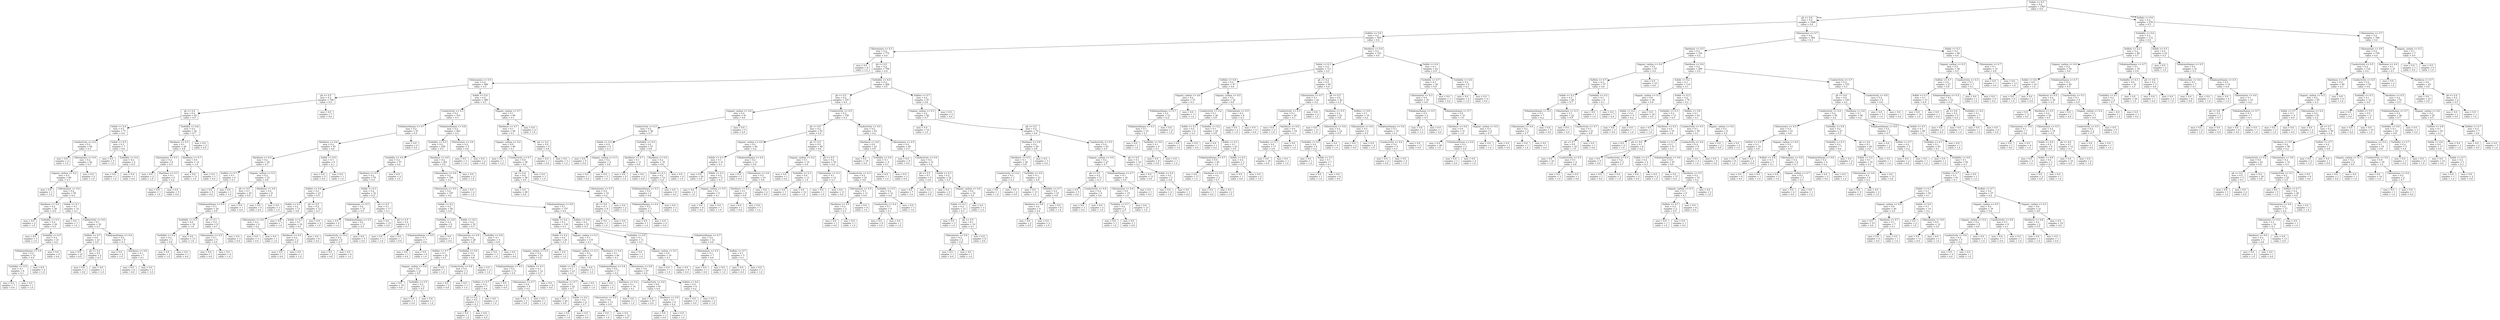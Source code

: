 digraph Tree {
node [shape=box] ;
0 [label="Solids <= 0.5\nmse = 0.2\nsamples = 1567\nvalue = 0.4"] ;
1 [label="ph <= 0.6\nmse = 0.2\nsamples = 1289\nvalue = 0.4"] ;
0 -> 1 [labeldistance=2.5, labelangle=45, headlabel="True"] ;
2 [label="Sulfate <= 0.8\nmse = 0.2\nsamples = 925\nvalue = 0.4"] ;
1 -> 2 ;
3 [label="Chloramines <= 0.3\nmse = 0.2\nsamples = 772\nvalue = 0.4"] ;
2 -> 3 ;
4 [label="mse = 0.0\nsamples = 8\nvalue = 1.0"] ;
3 -> 4 ;
5 [label="ph <= 0.5\nmse = 0.2\nsamples = 764\nvalue = 0.4"] ;
3 -> 5 ;
6 [label="Chloramines <= 0.5\nmse = 0.2\nsamples = 480\nvalue = 0.3"] ;
5 -> 6 ;
7 [label="ph <= 0.5\nmse = 0.2\nsamples = 100\nvalue = 0.4"] ;
6 -> 7 ;
8 [label="ph <= 0.4\nmse = 0.2\nsamples = 93\nvalue = 0.5"] ;
7 -> 8 ;
9 [label="Solids <= 0.4\nmse = 0.2\nsamples = 71\nvalue = 0.4"] ;
8 -> 9 ;
10 [label="Conductivity <= 0.2\nmse = 0.2\nsamples = 64\nvalue = 0.3"] ;
9 -> 10 ;
11 [label="mse = 0.0\nsamples = 2\nvalue = 1.0"] ;
10 -> 11 ;
12 [label="Chloramines <= 0.4\nmse = 0.2\nsamples = 62\nvalue = 0.3"] ;
10 -> 12 ;
13 [label="Organic_carbon <= 0.2\nmse = 0.2\nsamples = 60\nvalue = 0.3"] ;
12 -> 13 ;
14 [label="mse = 0.0\nsamples = 1\nvalue = 1.0"] ;
13 -> 14 ;
15 [label="Chloramines <= 0.4\nmse = 0.2\nsamples = 59\nvalue = 0.2"] ;
13 -> 15 ;
16 [label="Hardness <= 0.4\nmse = 0.2\nsamples = 26\nvalue = 0.4"] ;
15 -> 16 ;
17 [label="mse = 0.0\nsamples = 2\nvalue = 1.0"] ;
16 -> 17 ;
18 [label="Turbidity <= 0.3\nmse = 0.2\nsamples = 24\nvalue = 0.3"] ;
16 -> 18 ;
19 [label="mse = 0.0\nsamples = 3\nvalue = 1.0"] ;
18 -> 19 ;
20 [label="Turbidity <= 0.5\nmse = 0.2\nsamples = 21\nvalue = 0.2"] ;
18 -> 20 ;
21 [label="Trihalomethanes <= 0.5\nmse = 0.2\nsamples = 12\nvalue = 0.4"] ;
20 -> 21 ;
22 [label="Turbidity <= 0.5\nmse = 0.1\nsamples = 8\nvalue = 0.1"] ;
21 -> 22 ;
23 [label="mse = 0.0\nsamples = 7\nvalue = 0.0"] ;
22 -> 23 ;
24 [label="mse = 0.0\nsamples = 1\nvalue = 1.0"] ;
22 -> 24 ;
25 [label="mse = 0.0\nsamples = 4\nvalue = 1.0"] ;
21 -> 25 ;
26 [label="mse = 0.0\nsamples = 9\nvalue = 0.0"] ;
20 -> 26 ;
27 [label="Solids <= 0.1\nmse = 0.1\nsamples = 33\nvalue = 0.1"] ;
15 -> 27 ;
28 [label="mse = 0.0\nsamples = 1\nvalue = 1.0"] ;
27 -> 28 ;
29 [label="Conductivity <= 0.6\nmse = 0.1\nsamples = 32\nvalue = 0.1"] ;
27 -> 29 ;
30 [label="Sulfate <= 0.7\nmse = 0.0\nsamples = 23\nvalue = 0.0"] ;
29 -> 30 ;
31 [label="mse = 0.0\nsamples = 21\nvalue = 0.0"] ;
30 -> 31 ;
32 [label="ph <= 0.2\nmse = 0.2\nsamples = 2\nvalue = 0.3"] ;
30 -> 32 ;
33 [label="mse = 0.0\nsamples = 1\nvalue = 0.0"] ;
32 -> 33 ;
34 [label="mse = 0.0\nsamples = 1\nvalue = 1.0"] ;
32 -> 34 ;
35 [label="Trihalomethanes <= 0.4\nmse = 0.2\nsamples = 9\nvalue = 0.3"] ;
29 -> 35 ;
36 [label="mse = 0.0\nsamples = 2\nvalue = 1.0"] ;
35 -> 36 ;
37 [label="Hardness <= 0.6\nmse = 0.1\nsamples = 7\nvalue = 0.1"] ;
35 -> 37 ;
38 [label="mse = 0.0\nsamples = 6\nvalue = 0.0"] ;
37 -> 38 ;
39 [label="mse = 0.0\nsamples = 1\nvalue = 1.0"] ;
37 -> 39 ;
40 [label="mse = 0.0\nsamples = 2\nvalue = 1.0"] ;
12 -> 40 ;
41 [label="Solids <= 0.5\nmse = 0.1\nsamples = 7\nvalue = 0.9"] ;
9 -> 41 ;
42 [label="mse = 0.0\nsamples = 5\nvalue = 1.0"] ;
41 -> 42 ;
43 [label="Turbidity <= 0.4\nmse = 0.2\nsamples = 2\nvalue = 0.5"] ;
41 -> 43 ;
44 [label="mse = 0.0\nsamples = 1\nvalue = 1.0"] ;
43 -> 44 ;
45 [label="mse = 0.0\nsamples = 1\nvalue = 0.0"] ;
43 -> 45 ;
46 [label="Turbidity <= 0.6\nmse = 0.2\nsamples = 22\nvalue = 0.7"] ;
8 -> 46 ;
47 [label="Hardness <= 0.5\nmse = 0.1\nsamples = 20\nvalue = 0.8"] ;
46 -> 47 ;
48 [label="Chloramines <= 0.3\nmse = 0.2\nsamples = 8\nvalue = 0.5"] ;
47 -> 48 ;
49 [label="mse = 0.0\nsamples = 2\nvalue = 1.0"] ;
48 -> 49 ;
50 [label="Hardness <= 0.3\nmse = 0.1\nsamples = 6\nvalue = 0.2"] ;
48 -> 50 ;
51 [label="mse = 0.0\nsamples = 1\nvalue = 1.0"] ;
50 -> 51 ;
52 [label="mse = 0.0\nsamples = 5\nvalue = 0.0"] ;
50 -> 52 ;
53 [label="Hardness <= 0.7\nmse = 0.0\nsamples = 12\nvalue = 1.0"] ;
47 -> 53 ;
54 [label="mse = 0.0\nsamples = 11\nvalue = 1.0"] ;
53 -> 54 ;
55 [label="mse = 0.0\nsamples = 1\nvalue = 0.0"] ;
53 -> 55 ;
56 [label="mse = 0.0\nsamples = 2\nvalue = 0.0"] ;
46 -> 56 ;
57 [label="mse = 0.0\nsamples = 7\nvalue = 0.0"] ;
7 -> 57 ;
58 [label="Solids <= 0.4\nmse = 0.2\nsamples = 380\nvalue = 0.3"] ;
6 -> 58 ;
59 [label="Conductivity <= 0.3\nmse = 0.2\nsamples = 314\nvalue = 0.3"] ;
58 -> 59 ;
60 [label="Trihalomethanes <= 0.7\nmse = 0.2\nsamples = 51\nvalue = 0.5"] ;
59 -> 60 ;
61 [label="Hardness <= 0.6\nmse = 0.2\nsamples = 45\nvalue = 0.6"] ;
60 -> 61 ;
62 [label="Hardness <= 0.4\nmse = 0.2\nsamples = 39\nvalue = 0.7"] ;
61 -> 62 ;
63 [label="Sulfate <= 0.7\nmse = 0.1\nsamples = 6\nvalue = 0.1"] ;
62 -> 63 ;
64 [label="mse = 0.0\nsamples = 5\nvalue = 0.0"] ;
63 -> 64 ;
65 [label="mse = 0.0\nsamples = 1\nvalue = 1.0"] ;
63 -> 65 ;
66 [label="Organic_carbon <= 0.5\nmse = 0.2\nsamples = 33\nvalue = 0.8"] ;
62 -> 66 ;
67 [label="ph <= 0.5\nmse = 0.1\nsamples = 25\nvalue = 0.9"] ;
66 -> 67 ;
68 [label="Trihalomethanes <= 0.5\nmse = 0.1\nsamples = 24\nvalue = 0.9"] ;
67 -> 68 ;
69 [label="Turbidity <= 0.3\nmse = 0.0\nsamples = 16\nvalue = 1.0"] ;
68 -> 69 ;
70 [label="Turbidity <= 0.2\nmse = 0.2\nsamples = 3\nvalue = 0.8"] ;
69 -> 70 ;
71 [label="mse = 0.0\nsamples = 2\nvalue = 1.0"] ;
70 -> 71 ;
72 [label="mse = 0.0\nsamples = 1\nvalue = 0.0"] ;
70 -> 72 ;
73 [label="mse = 0.0\nsamples = 13\nvalue = 1.0"] ;
69 -> 73 ;
74 [label="ph <= 0.1\nmse = 0.2\nsamples = 8\nvalue = 0.7"] ;
68 -> 74 ;
75 [label="Chloramines <= 0.5\nmse = 0.1\nsamples = 5\nvalue = 0.9"] ;
74 -> 75 ;
76 [label="mse = 0.0\nsamples = 1\nvalue = 0.0"] ;
75 -> 76 ;
77 [label="mse = 0.0\nsamples = 4\nvalue = 1.0"] ;
75 -> 77 ;
78 [label="mse = 0.0\nsamples = 3\nvalue = 0.0"] ;
74 -> 78 ;
79 [label="mse = 0.0\nsamples = 1\nvalue = 0.0"] ;
67 -> 79 ;
80 [label="Hardness <= 0.6\nmse = 0.2\nsamples = 8\nvalue = 0.5"] ;
66 -> 80 ;
81 [label="mse = 0.0\nsamples = 5\nvalue = 0.0"] ;
80 -> 81 ;
82 [label="mse = 0.0\nsamples = 3\nvalue = 1.0"] ;
80 -> 82 ;
83 [label="Solids <= 0.4\nmse = 0.1\nsamples = 6\nvalue = 0.1"] ;
61 -> 83 ;
84 [label="mse = 0.0\nsamples = 5\nvalue = 0.0"] ;
83 -> 84 ;
85 [label="mse = 0.0\nsamples = 1\nvalue = 1.0"] ;
83 -> 85 ;
86 [label="mse = 0.0\nsamples = 6\nvalue = 0.0"] ;
60 -> 86 ;
87 [label="Trihalomethanes <= 0.8\nmse = 0.2\nsamples = 263\nvalue = 0.3"] ;
59 -> 87 ;
88 [label="Turbidity <= 0.4\nmse = 0.2\nsamples = 258\nvalue = 0.3"] ;
87 -> 88 ;
89 [label="Turbidity <= 0.4\nmse = 0.2\nsamples = 57\nvalue = 0.4"] ;
88 -> 89 ;
90 [label="Hardness <= 0.5\nmse = 0.2\nsamples = 55\nvalue = 0.4"] ;
89 -> 90 ;
91 [label="Sulfate <= 0.6\nmse = 0.2\nsamples = 23\nvalue = 0.5"] ;
90 -> 91 ;
92 [label="Solids <= 0.3\nmse = 0.2\nsamples = 11\nvalue = 0.8"] ;
91 -> 92 ;
93 [label="Chloramines <= 0.6\nmse = 0.2\nsamples = 4\nvalue = 0.2"] ;
92 -> 93 ;
94 [label="mse = 0.0\nsamples = 3\nvalue = 0.0"] ;
93 -> 94 ;
95 [label="mse = 0.0\nsamples = 1\nvalue = 1.0"] ;
93 -> 95 ;
96 [label="mse = 0.0\nsamples = 7\nvalue = 1.0"] ;
92 -> 96 ;
97 [label="ph <= 0.5\nmse = 0.2\nsamples = 12\nvalue = 0.3"] ;
91 -> 97 ;
98 [label="Solids <= 0.3\nmse = 0.1\nsamples = 10\nvalue = 0.1"] ;
97 -> 98 ;
99 [label="Hardness <= 0.4\nmse = 0.2\nsamples = 2\nvalue = 0.5"] ;
98 -> 99 ;
100 [label="mse = 0.0\nsamples = 1\nvalue = 0.0"] ;
99 -> 100 ;
101 [label="mse = 0.0\nsamples = 1\nvalue = 1.0"] ;
99 -> 101 ;
102 [label="mse = 0.0\nsamples = 8\nvalue = 0.0"] ;
98 -> 102 ;
103 [label="mse = 0.0\nsamples = 2\nvalue = 1.0"] ;
97 -> 103 ;
104 [label="Solids <= 0.3\nmse = 0.2\nsamples = 32\nvalue = 0.2"] ;
90 -> 104 ;
105 [label="Chloramines <= 0.5\nmse = 0.2\nsamples = 15\nvalue = 0.5"] ;
104 -> 105 ;
106 [label="mse = 0.0\nsamples = 4\nvalue = 1.0"] ;
105 -> 106 ;
107 [label="Trihalomethanes <= 0.5\nmse = 0.2\nsamples = 11\nvalue = 0.3"] ;
105 -> 107 ;
108 [label="Conductivity <= 0.4\nmse = 0.2\nsamples = 6\nvalue = 0.7"] ;
107 -> 108 ;
109 [label="mse = 0.0\nsamples = 2\nvalue = 0.0"] ;
108 -> 109 ;
110 [label="mse = 0.0\nsamples = 4\nvalue = 1.0"] ;
108 -> 110 ;
111 [label="mse = 0.0\nsamples = 5\nvalue = 0.0"] ;
107 -> 111 ;
112 [label="ph <= 0.5\nmse = 0.1\nsamples = 17\nvalue = 0.1"] ;
104 -> 112 ;
113 [label="mse = 0.0\nsamples = 15\nvalue = 0.0"] ;
112 -> 113 ;
114 [label="ph <= 0.5\nmse = 0.2\nsamples = 2\nvalue = 0.7"] ;
112 -> 114 ;
115 [label="mse = 0.0\nsamples = 1\nvalue = 1.0"] ;
114 -> 115 ;
116 [label="mse = 0.0\nsamples = 1\nvalue = 0.0"] ;
114 -> 116 ;
117 [label="mse = 0.0\nsamples = 2\nvalue = 1.0"] ;
89 -> 117 ;
118 [label="Hardness <= 0.8\nmse = 0.2\nsamples = 201\nvalue = 0.2"] ;
88 -> 118 ;
119 [label="Chloramines <= 0.9\nmse = 0.2\nsamples = 199\nvalue = 0.2"] ;
118 -> 119 ;
120 [label="Chloramines <= 0.5\nmse = 0.2\nsamples = 197\nvalue = 0.2"] ;
119 -> 120 ;
121 [label="Solids <= 0.2\nmse = 0.2\nsamples = 40\nvalue = 0.4"] ;
120 -> 121 ;
122 [label="Turbidity <= 0.6\nmse = 0.2\nsamples = 8\nvalue = 0.8"] ;
121 -> 122 ;
123 [label="Trihalomethanes <= 0.5\nmse = 0.1\nsamples = 7\nvalue = 0.9"] ;
122 -> 123 ;
124 [label="mse = 0.0\nsamples = 1\nvalue = 0.0"] ;
123 -> 124 ;
125 [label="mse = 0.0\nsamples = 6\nvalue = 1.0"] ;
123 -> 125 ;
126 [label="mse = 0.0\nsamples = 1\nvalue = 0.0"] ;
122 -> 126 ;
127 [label="Solids <= 0.4\nmse = 0.2\nsamples = 32\nvalue = 0.3"] ;
121 -> 127 ;
128 [label="Chloramines <= 0.5\nmse = 0.2\nsamples = 28\nvalue = 0.2"] ;
127 -> 128 ;
129 [label="Sulfate <= 0.7\nmse = 0.1\nsamples = 22\nvalue = 0.1"] ;
128 -> 129 ;
130 [label="Organic_carbon <= 0.6\nmse = 0.0\nsamples = 21\nvalue = 0.0"] ;
129 -> 130 ;
131 [label="mse = 0.0\nsamples = 19\nvalue = 0.0"] ;
130 -> 131 ;
132 [label="Turbidity <= 0.5\nmse = 0.2\nsamples = 2\nvalue = 0.5"] ;
130 -> 132 ;
133 [label="mse = 0.0\nsamples = 1\nvalue = 0.0"] ;
132 -> 133 ;
134 [label="mse = 0.0\nsamples = 1\nvalue = 1.0"] ;
132 -> 134 ;
135 [label="mse = 0.0\nsamples = 1\nvalue = 1.0"] ;
129 -> 135 ;
136 [label="Turbidity <= 0.6\nmse = 0.2\nsamples = 6\nvalue = 0.8"] ;
128 -> 136 ;
137 [label="Conductivity <= 0.8\nmse = 0.2\nsamples = 3\nvalue = 0.3"] ;
136 -> 137 ;
138 [label="mse = 0.0\nsamples = 2\nvalue = 0.0"] ;
137 -> 138 ;
139 [label="mse = 0.0\nsamples = 1\nvalue = 1.0"] ;
137 -> 139 ;
140 [label="mse = 0.0\nsamples = 3\nvalue = 1.0"] ;
136 -> 140 ;
141 [label="Turbidity <= 0.6\nmse = 0.1\nsamples = 4\nvalue = 0.8"] ;
127 -> 141 ;
142 [label="mse = 0.0\nsamples = 3\nvalue = 1.0"] ;
141 -> 142 ;
143 [label="mse = 0.0\nsamples = 1\nvalue = 0.0"] ;
141 -> 143 ;
144 [label="Trihalomethanes <= 0.6\nmse = 0.1\nsamples = 157\nvalue = 0.2"] ;
120 -> 144 ;
145 [label="Solids <= 0.2\nmse = 0.1\nsamples = 134\nvalue = 0.1"] ;
144 -> 145 ;
146 [label="Solids <= 0.2\nmse = 0.2\nsamples = 24\nvalue = 0.3"] ;
145 -> 146 ;
147 [label="Organic_carbon <= 0.5\nmse = 0.2\nsamples = 23\nvalue = 0.2"] ;
146 -> 147 ;
148 [label="Trihalomethanes <= 0.5\nmse = 0.2\nsamples = 11\nvalue = 0.5"] ;
147 -> 148 ;
149 [label="Sulfate <= 0.7\nmse = 0.2\nsamples = 7\nvalue = 0.8"] ;
148 -> 149 ;
150 [label="ph <= 0.2\nmse = 0.2\nsamples = 3\nvalue = 0.3"] ;
149 -> 150 ;
151 [label="mse = 0.0\nsamples = 1\nvalue = 1.0"] ;
150 -> 151 ;
152 [label="mse = 0.0\nsamples = 2\nvalue = 0.0"] ;
150 -> 152 ;
153 [label="mse = 0.0\nsamples = 4\nvalue = 1.0"] ;
149 -> 153 ;
154 [label="mse = 0.0\nsamples = 4\nvalue = 0.0"] ;
148 -> 154 ;
155 [label="Sulfate <= 0.3\nmse = 0.1\nsamples = 12\nvalue = 0.1"] ;
147 -> 155 ;
156 [label="Chloramines <= 0.7\nmse = 0.2\nsamples = 4\nvalue = 0.2"] ;
155 -> 156 ;
157 [label="mse = 0.0\nsamples = 3\nvalue = 0.0"] ;
156 -> 157 ;
158 [label="mse = 0.0\nsamples = 1\nvalue = 1.0"] ;
156 -> 158 ;
159 [label="mse = 0.0\nsamples = 8\nvalue = 0.0"] ;
155 -> 159 ;
160 [label="mse = 0.0\nsamples = 1\nvalue = 1.0"] ;
146 -> 160 ;
161 [label="Organic_carbon <= 0.3\nmse = 0.1\nsamples = 110\nvalue = 0.1"] ;
145 -> 161 ;
162 [label="Organic_carbon <= 0.3\nmse = 0.2\nsamples = 26\nvalue = 0.2"] ;
161 -> 162 ;
163 [label="Solids <= 0.4\nmse = 0.1\nsamples = 23\nvalue = 0.1"] ;
162 -> 163 ;
164 [label="Hardness <= 0.7\nmse = 0.1\nsamples = 22\nvalue = 0.1"] ;
163 -> 164 ;
165 [label="mse = 0.0\nsamples = 20\nvalue = 0.0"] ;
164 -> 165 ;
166 [label="Solids <= 0.2\nmse = 0.2\nsamples = 2\nvalue = 0.7"] ;
164 -> 166 ;
167 [label="mse = 0.0\nsamples = 1\nvalue = 1.0"] ;
166 -> 167 ;
168 [label="mse = 0.0\nsamples = 1\nvalue = 0.0"] ;
166 -> 168 ;
169 [label="mse = 0.0\nsamples = 1\nvalue = 1.0"] ;
163 -> 169 ;
170 [label="mse = 0.0\nsamples = 3\nvalue = 1.0"] ;
162 -> 170 ;
171 [label="Hardness <= 0.4\nmse = 0.1\nsamples = 84\nvalue = 0.1"] ;
161 -> 171 ;
172 [label="Trihalomethanes <= 0.4\nmse = 0.2\nsamples = 17\nvalue = 0.2"] ;
171 -> 172 ;
173 [label="mse = 0.0\nsamples = 3\nvalue = 1.0"] ;
172 -> 173 ;
174 [label="Hardness <= 0.4\nmse = 0.1\nsamples = 14\nvalue = 0.1"] ;
172 -> 174 ;
175 [label="Chloramines <= 0.5\nmse = 0.0\nsamples = 13\nvalue = 0.0"] ;
174 -> 175 ;
176 [label="mse = 0.0\nsamples = 1\nvalue = 1.0"] ;
175 -> 176 ;
177 [label="mse = 0.0\nsamples = 12\nvalue = 0.0"] ;
175 -> 177 ;
178 [label="mse = 0.0\nsamples = 1\nvalue = 1.0"] ;
174 -> 178 ;
179 [label="Chloramines <= 0.8\nmse = 0.0\nsamples = 67\nvalue = 0.0"] ;
171 -> 179 ;
180 [label="Conductivity <= 0.6\nmse = 0.0\nsamples = 61\nvalue = 0.0"] ;
179 -> 180 ;
181 [label="mse = 0.0\nsamples = 57\nvalue = 0.0"] ;
180 -> 181 ;
182 [label="Hardness <= 0.6\nmse = 0.1\nsamples = 4\nvalue = 0.2"] ;
180 -> 182 ;
183 [label="mse = 0.0\nsamples = 3\nvalue = 0.0"] ;
182 -> 183 ;
184 [label="mse = 0.0\nsamples = 1\nvalue = 1.0"] ;
182 -> 184 ;
185 [label="Sulfate <= 0.6\nmse = 0.2\nsamples = 6\nvalue = 0.2"] ;
179 -> 185 ;
186 [label="mse = 0.0\nsamples = 4\nvalue = 0.0"] ;
185 -> 186 ;
187 [label="mse = 0.0\nsamples = 2\nvalue = 1.0"] ;
185 -> 187 ;
188 [label="Sulfate <= 0.6\nmse = 0.2\nsamples = 23\nvalue = 0.3"] ;
144 -> 188 ;
189 [label="Turbidity <= 0.4\nmse = 0.1\nsamples = 11\nvalue = 0.1"] ;
188 -> 189 ;
190 [label="mse = 0.0\nsamples = 1\nvalue = 1.0"] ;
189 -> 190 ;
191 [label="Organic_carbon <= 0.3\nmse = 0.0\nsamples = 10\nvalue = 0.1"] ;
189 -> 191 ;
192 [label="mse = 0.0\nsamples = 1\nvalue = 1.0"] ;
191 -> 192 ;
193 [label="mse = 0.0\nsamples = 9\nvalue = 0.0"] ;
191 -> 193 ;
194 [label="Trihalomethanes <= 0.7\nmse = 0.2\nsamples = 12\nvalue = 0.6"] ;
188 -> 194 ;
195 [label="Chloramines <= 0.5\nmse = 0.1\nsamples = 7\nvalue = 0.9"] ;
194 -> 195 ;
196 [label="mse = 0.0\nsamples = 1\nvalue = 0.0"] ;
195 -> 196 ;
197 [label="mse = 0.0\nsamples = 6\nvalue = 1.0"] ;
195 -> 197 ;
198 [label="Sulfate <= 0.7\nmse = 0.1\nsamples = 5\nvalue = 0.1"] ;
194 -> 198 ;
199 [label="mse = 0.0\nsamples = 4\nvalue = 0.0"] ;
198 -> 199 ;
200 [label="mse = 0.0\nsamples = 1\nvalue = 1.0"] ;
198 -> 200 ;
201 [label="mse = 0.0\nsamples = 2\nvalue = 1.0"] ;
119 -> 201 ;
202 [label="mse = 0.0\nsamples = 2\nvalue = 1.0"] ;
118 -> 202 ;
203 [label="Chloramines <= 0.6\nmse = 0.2\nsamples = 5\nvalue = 0.8"] ;
87 -> 203 ;
204 [label="mse = 0.0\nsamples = 3\nvalue = 1.0"] ;
203 -> 204 ;
205 [label="mse = 0.0\nsamples = 2\nvalue = 0.0"] ;
203 -> 205 ;
206 [label="Organic_carbon <= 0.7\nmse = 0.1\nsamples = 66\nvalue = 0.1"] ;
58 -> 206 ;
207 [label="Hardness <= 0.7\nmse = 0.1\nsamples = 64\nvalue = 0.1"] ;
206 -> 207 ;
208 [label="Organic_carbon <= 0.2\nmse = 0.0\nsamples = 60\nvalue = 0.1"] ;
207 -> 208 ;
209 [label="mse = 0.0\nsamples = 1\nvalue = 1.0"] ;
208 -> 209 ;
210 [label="Conductivity <= 0.7\nmse = 0.0\nsamples = 59\nvalue = 0.0"] ;
208 -> 210 ;
211 [label="ph <= 0.4\nmse = 0.0\nsamples = 58\nvalue = 0.0"] ;
210 -> 211 ;
212 [label="mse = 0.0\nsamples = 48\nvalue = 0.0"] ;
211 -> 212 ;
213 [label="Chloramines <= 0.7\nmse = 0.2\nsamples = 10\nvalue = 0.2"] ;
211 -> 213 ;
214 [label="ph <= 0.4\nmse = 0.1\nsamples = 8\nvalue = 0.1"] ;
213 -> 214 ;
215 [label="mse = 0.0\nsamples = 1\nvalue = 1.0"] ;
214 -> 215 ;
216 [label="mse = 0.0\nsamples = 7\nvalue = 0.0"] ;
214 -> 216 ;
217 [label="mse = 0.0\nsamples = 2\nvalue = 1.0"] ;
213 -> 217 ;
218 [label="mse = 0.0\nsamples = 1\nvalue = 1.0"] ;
210 -> 218 ;
219 [label="ph <= 0.2\nmse = 0.2\nsamples = 4\nvalue = 0.8"] ;
207 -> 219 ;
220 [label="mse = 0.0\nsamples = 1\nvalue = 0.0"] ;
219 -> 220 ;
221 [label="mse = 0.0\nsamples = 3\nvalue = 1.0"] ;
219 -> 221 ;
222 [label="mse = 0.0\nsamples = 2\nvalue = 1.0"] ;
206 -> 222 ;
223 [label="Turbidity <= 0.6\nmse = 0.2\nsamples = 284\nvalue = 0.5"] ;
5 -> 223 ;
224 [label="ph <= 0.5\nmse = 0.2\nsamples = 197\nvalue = 0.4"] ;
223 -> 224 ;
225 [label="Organic_carbon <= 0.6\nmse = 0.2\nsamples = 41\nvalue = 0.6"] ;
224 -> 225 ;
226 [label="Conductivity <= 0.3\nmse = 0.2\nsamples = 36\nvalue = 0.7"] ;
225 -> 226 ;
227 [label="Solids <= 0.4\nmse = 0.2\nsamples = 9\nvalue = 0.3"] ;
226 -> 227 ;
228 [label="mse = 0.0\nsamples = 5\nvalue = 0.0"] ;
227 -> 228 ;
229 [label="Organic_carbon <= 0.3\nmse = 0.2\nsamples = 4\nvalue = 0.8"] ;
227 -> 229 ;
230 [label="mse = 0.0\nsamples = 1\nvalue = 0.0"] ;
229 -> 230 ;
231 [label="mse = 0.0\nsamples = 3\nvalue = 1.0"] ;
229 -> 231 ;
232 [label="Turbidity <= 0.4\nmse = 0.2\nsamples = 27\nvalue = 0.8"] ;
226 -> 232 ;
233 [label="Hardness <= 0.7\nmse = 0.1\nsamples = 11\nvalue = 0.9"] ;
232 -> 233 ;
234 [label="mse = 0.0\nsamples = 9\nvalue = 1.0"] ;
233 -> 234 ;
235 [label="mse = 0.0\nsamples = 2\nvalue = 0.0"] ;
233 -> 235 ;
236 [label="Hardness <= 0.6\nmse = 0.2\nsamples = 16\nvalue = 0.6"] ;
232 -> 236 ;
237 [label="Solids <= 0.3\nmse = 0.2\nsamples = 12\nvalue = 0.4"] ;
236 -> 237 ;
238 [label="Trihalomethanes <= 0.5\nmse = 0.2\nsamples = 6\nvalue = 0.8"] ;
237 -> 238 ;
239 [label="Trihalomethanes <= 0.4\nmse = 0.2\nsamples = 3\nvalue = 0.3"] ;
238 -> 239 ;
240 [label="mse = 0.0\nsamples = 1\nvalue = 1.0"] ;
239 -> 240 ;
241 [label="mse = 0.0\nsamples = 2\nvalue = 0.0"] ;
239 -> 241 ;
242 [label="mse = 0.0\nsamples = 3\nvalue = 1.0"] ;
238 -> 242 ;
243 [label="mse = 0.0\nsamples = 6\nvalue = 0.0"] ;
237 -> 243 ;
244 [label="mse = 0.0\nsamples = 4\nvalue = 1.0"] ;
236 -> 244 ;
245 [label="mse = 0.0\nsamples = 5\nvalue = 0.0"] ;
225 -> 245 ;
246 [label="Conductivity <= 0.5\nmse = 0.2\nsamples = 156\nvalue = 0.3"] ;
224 -> 246 ;
247 [label="ph <= 0.5\nmse = 0.2\nsamples = 93\nvalue = 0.4"] ;
246 -> 247 ;
248 [label="Organic_carbon <= 0.6\nmse = 0.2\nsamples = 44\nvalue = 0.2"] ;
247 -> 248 ;
249 [label="Solids <= 0.3\nmse = 0.1\nsamples = 31\nvalue = 0.1"] ;
248 -> 249 ;
250 [label="mse = 0.0\nsamples = 20\nvalue = 0.0"] ;
249 -> 250 ;
251 [label="Solids <= 0.3\nmse = 0.2\nsamples = 11\nvalue = 0.3"] ;
249 -> 251 ;
252 [label="mse = 0.0\nsamples = 2\nvalue = 1.0"] ;
251 -> 252 ;
253 [label="Organic_carbon <= 0.5\nmse = 0.1\nsamples = 9\nvalue = 0.1"] ;
251 -> 253 ;
254 [label="mse = 0.0\nsamples = 8\nvalue = 0.0"] ;
253 -> 254 ;
255 [label="mse = 0.0\nsamples = 1\nvalue = 1.0"] ;
253 -> 255 ;
256 [label="Trihalomethanes <= 0.4\nmse = 0.2\nsamples = 13\nvalue = 0.6"] ;
248 -> 256 ;
257 [label="mse = 0.0\nsamples = 3\nvalue = 0.0"] ;
256 -> 257 ;
258 [label="Chloramines <= 0.6\nmse = 0.2\nsamples = 10\nvalue = 0.8"] ;
256 -> 258 ;
259 [label="Hardness <= 0.3\nmse = 0.1\nsamples = 8\nvalue = 0.9"] ;
258 -> 259 ;
260 [label="mse = 0.0\nsamples = 1\nvalue = 0.0"] ;
259 -> 260 ;
261 [label="mse = 0.0\nsamples = 7\nvalue = 1.0"] ;
259 -> 261 ;
262 [label="mse = 0.0\nsamples = 2\nvalue = 0.0"] ;
258 -> 262 ;
263 [label="ph <= 0.5\nmse = 0.2\nsamples = 49\nvalue = 0.6"] ;
247 -> 263 ;
264 [label="Organic_carbon <= 0.2\nmse = 0.1\nsamples = 14\nvalue = 0.9"] ;
263 -> 264 ;
265 [label="mse = 0.0\nsamples = 1\nvalue = 0.0"] ;
264 -> 265 ;
266 [label="Turbidity <= 0.3\nmse = 0.0\nsamples = 13\nvalue = 1.0"] ;
264 -> 266 ;
267 [label="mse = 0.0\nsamples = 1\nvalue = 0.0"] ;
266 -> 267 ;
268 [label="mse = 0.0\nsamples = 12\nvalue = 1.0"] ;
266 -> 268 ;
269 [label="ph <= 0.5\nmse = 0.2\nsamples = 35\nvalue = 0.4"] ;
263 -> 269 ;
270 [label="Chloramines <= 0.3\nmse = 0.1\nsamples = 12\nvalue = 0.1"] ;
269 -> 270 ;
271 [label="mse = 0.0\nsamples = 1\nvalue = 1.0"] ;
270 -> 271 ;
272 [label="mse = 0.0\nsamples = 11\nvalue = 0.0"] ;
270 -> 272 ;
273 [label="Conductivity <= 0.3\nmse = 0.2\nsamples = 23\nvalue = 0.6"] ;
269 -> 273 ;
274 [label="Chloramines <= 0.5\nmse = 0.1\nsamples = 11\nvalue = 0.9"] ;
273 -> 274 ;
275 [label="Hardness <= 0.5\nmse = 0.2\nsamples = 2\nvalue = 0.3"] ;
274 -> 275 ;
276 [label="mse = 0.0\nsamples = 1\nvalue = 0.0"] ;
275 -> 276 ;
277 [label="mse = 0.0\nsamples = 1\nvalue = 1.0"] ;
275 -> 277 ;
278 [label="mse = 0.0\nsamples = 9\nvalue = 1.0"] ;
274 -> 278 ;
279 [label="Turbidity <= 0.5\nmse = 0.2\nsamples = 12\nvalue = 0.4"] ;
273 -> 279 ;
280 [label="Conductivity <= 0.4\nmse = 0.1\nsamples = 9\nvalue = 0.1"] ;
279 -> 280 ;
281 [label="mse = 0.0\nsamples = 8\nvalue = 0.0"] ;
280 -> 281 ;
282 [label="mse = 0.0\nsamples = 1\nvalue = 1.0"] ;
280 -> 282 ;
283 [label="mse = 0.0\nsamples = 3\nvalue = 1.0"] ;
279 -> 283 ;
284 [label="Conductivity <= 0.5\nmse = 0.2\nsamples = 63\nvalue = 0.2"] ;
246 -> 284 ;
285 [label="Hardness <= 0.6\nmse = 0.0\nsamples = 23\nvalue = 0.0"] ;
284 -> 285 ;
286 [label="mse = 0.0\nsamples = 19\nvalue = 0.0"] ;
285 -> 286 ;
287 [label="Turbidity <= 0.4\nmse = 0.1\nsamples = 4\nvalue = 0.1"] ;
285 -> 287 ;
288 [label="mse = 0.0\nsamples = 1\nvalue = 1.0"] ;
287 -> 288 ;
289 [label="mse = 0.0\nsamples = 3\nvalue = 0.0"] ;
287 -> 289 ;
290 [label="Chloramines <= 0.5\nmse = 0.2\nsamples = 40\nvalue = 0.3"] ;
284 -> 290 ;
291 [label="mse = 0.0\nsamples = 9\nvalue = 0.0"] ;
290 -> 291 ;
292 [label="Conductivity <= 0.6\nmse = 0.2\nsamples = 31\nvalue = 0.4"] ;
290 -> 292 ;
293 [label="ph <= 0.5\nmse = 0.1\nsamples = 9\nvalue = 0.8"] ;
292 -> 293 ;
294 [label="mse = 0.0\nsamples = 7\nvalue = 1.0"] ;
293 -> 294 ;
295 [label="mse = 0.0\nsamples = 2\nvalue = 0.0"] ;
293 -> 295 ;
296 [label="Solids <= 0.3\nmse = 0.2\nsamples = 22\nvalue = 0.3"] ;
292 -> 296 ;
297 [label="mse = 0.0\nsamples = 6\nvalue = 0.0"] ;
296 -> 297 ;
298 [label="Organic_carbon <= 0.6\nmse = 0.2\nsamples = 16\nvalue = 0.4"] ;
296 -> 298 ;
299 [label="Solids <= 0.3\nmse = 0.2\nsamples = 13\nvalue = 0.3"] ;
298 -> 299 ;
300 [label="mse = 0.0\nsamples = 3\nvalue = 1.0"] ;
299 -> 300 ;
301 [label="ph <= 0.5\nmse = 0.1\nsamples = 10\nvalue = 0.1"] ;
299 -> 301 ;
302 [label="Chloramines <= 0.6\nmse = 0.2\nsamples = 2\nvalue = 0.4"] ;
301 -> 302 ;
303 [label="mse = 0.0\nsamples = 1\nvalue = 0.0"] ;
302 -> 303 ;
304 [label="mse = 0.0\nsamples = 1\nvalue = 1.0"] ;
302 -> 304 ;
305 [label="mse = 0.0\nsamples = 8\nvalue = 0.0"] ;
301 -> 305 ;
306 [label="mse = 0.0\nsamples = 3\nvalue = 1.0"] ;
298 -> 306 ;
307 [label="Sulfate <= 0.7\nmse = 0.2\nsamples = 87\nvalue = 0.6"] ;
223 -> 307 ;
308 [label="Organic_carbon <= 0.3\nmse = 0.2\nsamples = 82\nvalue = 0.7"] ;
307 -> 308 ;
309 [label="mse = 0.0\nsamples = 10\nvalue = 1.0"] ;
308 -> 309 ;
310 [label="ph <= 0.5\nmse = 0.2\nsamples = 72\nvalue = 0.6"] ;
308 -> 310 ;
311 [label="Hardness <= 0.6\nmse = 0.2\nsamples = 29\nvalue = 0.8"] ;
310 -> 311 ;
312 [label="Hardness <= 0.5\nmse = 0.1\nsamples = 26\nvalue = 0.9"] ;
311 -> 312 ;
313 [label="Conductivity <= 0.2\nmse = 0.2\nsamples = 3\nvalue = 0.3"] ;
312 -> 313 ;
314 [label="mse = 0.0\nsamples = 1\nvalue = 1.0"] ;
313 -> 314 ;
315 [label="mse = 0.0\nsamples = 2\nvalue = 0.0"] ;
313 -> 315 ;
316 [label="Turbidity <= 0.6\nmse = 0.1\nsamples = 23\nvalue = 0.9"] ;
312 -> 316 ;
317 [label="mse = 0.0\nsamples = 13\nvalue = 1.0"] ;
316 -> 317 ;
318 [label="Turbidity <= 0.7\nmse = 0.2\nsamples = 10\nvalue = 0.8"] ;
316 -> 318 ;
319 [label="Hardness <= 0.6\nmse = 0.2\nsamples = 4\nvalue = 0.4"] ;
318 -> 319 ;
320 [label="mse = 0.0\nsamples = 2\nvalue = 0.0"] ;
319 -> 320 ;
321 [label="mse = 0.0\nsamples = 2\nvalue = 1.0"] ;
319 -> 321 ;
322 [label="mse = 0.0\nsamples = 6\nvalue = 1.0"] ;
318 -> 322 ;
323 [label="mse = 0.0\nsamples = 3\nvalue = 0.0"] ;
311 -> 323 ;
324 [label="Conductivity <= 0.5\nmse = 0.2\nsamples = 43\nvalue = 0.5"] ;
310 -> 324 ;
325 [label="Organic_carbon <= 0.4\nmse = 0.2\nsamples = 27\nvalue = 0.7"] ;
324 -> 325 ;
326 [label="ph <= 0.5\nmse = 0.2\nsamples = 11\nvalue = 0.3"] ;
325 -> 326 ;
327 [label="mse = 0.0\nsamples = 5\nvalue = 0.0"] ;
326 -> 327 ;
328 [label="Conductivity <= 0.4\nmse = 0.2\nsamples = 6\nvalue = 0.6"] ;
326 -> 328 ;
329 [label="mse = 0.0\nsamples = 3\nvalue = 0.0"] ;
328 -> 329 ;
330 [label="mse = 0.0\nsamples = 3\nvalue = 1.0"] ;
328 -> 330 ;
331 [label="Trihalomethanes <= 0.7\nmse = 0.1\nsamples = 16\nvalue = 0.9"] ;
325 -> 331 ;
332 [label="Chloramines <= 0.4\nmse = 0.0\nsamples = 15\nvalue = 1.0"] ;
331 -> 332 ;
333 [label="Turbidity <= 0.7\nmse = 0.2\nsamples = 2\nvalue = 0.7"] ;
332 -> 333 ;
334 [label="mse = 0.0\nsamples = 1\nvalue = 1.0"] ;
333 -> 334 ;
335 [label="mse = 0.0\nsamples = 1\nvalue = 0.0"] ;
333 -> 335 ;
336 [label="mse = 0.0\nsamples = 13\nvalue = 1.0"] ;
332 -> 336 ;
337 [label="mse = 0.0\nsamples = 1\nvalue = 0.0"] ;
331 -> 337 ;
338 [label="ph <= 0.5\nmse = 0.1\nsamples = 16\nvalue = 0.1"] ;
324 -> 338 ;
339 [label="mse = 0.0\nsamples = 13\nvalue = 0.0"] ;
338 -> 339 ;
340 [label="Solids <= 0.4\nmse = 0.2\nsamples = 3\nvalue = 0.8"] ;
338 -> 340 ;
341 [label="mse = 0.0\nsamples = 2\nvalue = 1.0"] ;
340 -> 341 ;
342 [label="mse = 0.0\nsamples = 1\nvalue = 0.0"] ;
340 -> 342 ;
343 [label="mse = 0.0\nsamples = 5\nvalue = 0.0"] ;
307 -> 343 ;
344 [label="Hardness <= 0.6\nmse = 0.2\nsamples = 153\nvalue = 0.6"] ;
2 -> 344 ;
345 [label="Solids <= 0.3\nmse = 0.2\nsamples = 111\nvalue = 0.5"] ;
344 -> 345 ;
346 [label="Sulfate <= 0.8\nmse = 0.2\nsamples = 47\nvalue = 0.6"] ;
345 -> 346 ;
347 [label="Organic_carbon <= 0.6\nmse = 0.2\nsamples = 15\nvalue = 0.3"] ;
346 -> 347 ;
348 [label="Trihalomethanes <= 0.7\nmse = 0.2\nsamples = 12\nvalue = 0.2"] ;
347 -> 348 ;
349 [label="Trihalomethanes <= 0.3\nmse = 0.1\nsamples = 10\nvalue = 0.1"] ;
348 -> 349 ;
350 [label="mse = 0.0\nsamples = 1\nvalue = 1.0"] ;
349 -> 350 ;
351 [label="Turbidity <= 0.6\nmse = 0.1\nsamples = 9\nvalue = 0.1"] ;
349 -> 351 ;
352 [label="mse = 0.0\nsamples = 8\nvalue = 0.0"] ;
351 -> 352 ;
353 [label="mse = 0.0\nsamples = 1\nvalue = 1.0"] ;
351 -> 353 ;
354 [label="mse = 0.0\nsamples = 2\nvalue = 1.0"] ;
348 -> 354 ;
355 [label="mse = 0.0\nsamples = 3\nvalue = 1.0"] ;
347 -> 355 ;
356 [label="Organic_carbon <= 0.5\nmse = 0.2\nsamples = 32\nvalue = 0.8"] ;
346 -> 356 ;
357 [label="Conductivity <= 0.2\nmse = 0.1\nsamples = 26\nvalue = 0.9"] ;
356 -> 357 ;
358 [label="Solids <= 0.1\nmse = 0.2\nsamples = 2\nvalue = 0.3"] ;
357 -> 358 ;
359 [label="mse = 0.0\nsamples = 1\nvalue = 1.0"] ;
358 -> 359 ;
360 [label="mse = 0.0\nsamples = 1\nvalue = 0.0"] ;
358 -> 360 ;
361 [label="Turbidity <= 0.2\nmse = 0.1\nsamples = 24\nvalue = 0.9"] ;
357 -> 361 ;
362 [label="mse = 0.0\nsamples = 1\nvalue = 0.0"] ;
361 -> 362 ;
363 [label="Solids <= 0.3\nmse = 0.1\nsamples = 23\nvalue = 0.9"] ;
361 -> 363 ;
364 [label="Trihalomethanes <= 0.7\nmse = 0.0\nsamples = 20\nvalue = 1.0"] ;
363 -> 364 ;
365 [label="mse = 0.0\nsamples = 17\nvalue = 1.0"] ;
364 -> 365 ;
366 [label="Hardness <= 0.5\nmse = 0.2\nsamples = 3\nvalue = 0.7"] ;
364 -> 366 ;
367 [label="mse = 0.0\nsamples = 1\nvalue = 0.0"] ;
366 -> 367 ;
368 [label="mse = 0.0\nsamples = 2\nvalue = 1.0"] ;
366 -> 368 ;
369 [label="Solids <= 0.3\nmse = 0.2\nsamples = 3\nvalue = 0.7"] ;
363 -> 369 ;
370 [label="mse = 0.0\nsamples = 1\nvalue = 0.0"] ;
369 -> 370 ;
371 [label="mse = 0.0\nsamples = 2\nvalue = 1.0"] ;
369 -> 371 ;
372 [label="Chloramines <= 0.5\nmse = 0.2\nsamples = 6\nvalue = 0.3"] ;
356 -> 372 ;
373 [label="mse = 0.0\nsamples = 2\nvalue = 1.0"] ;
372 -> 373 ;
374 [label="mse = 0.0\nsamples = 4\nvalue = 0.0"] ;
372 -> 374 ;
375 [label="ph <= 0.2\nmse = 0.2\nsamples = 64\nvalue = 0.4"] ;
345 -> 375 ;
376 [label="Chloramines <= 0.7\nmse = 0.1\nsamples = 22\nvalue = 0.2"] ;
375 -> 376 ;
377 [label="Conductivity <= 0.3\nmse = 0.1\nsamples = 20\nvalue = 0.1"] ;
376 -> 377 ;
378 [label="mse = 0.0\nsamples = 2\nvalue = 1.0"] ;
377 -> 378 ;
379 [label="Hardness <= 0.6\nmse = 0.0\nsamples = 18\nvalue = 0.1"] ;
377 -> 379 ;
380 [label="Turbidity <= 0.7\nmse = 0.0\nsamples = 17\nvalue = 0.0"] ;
379 -> 380 ;
381 [label="mse = 0.0\nsamples = 16\nvalue = 0.0"] ;
380 -> 381 ;
382 [label="mse = 0.0\nsamples = 1\nvalue = 1.0"] ;
380 -> 382 ;
383 [label="mse = 0.0\nsamples = 1\nvalue = 1.0"] ;
379 -> 383 ;
384 [label="mse = 0.0\nsamples = 2\nvalue = 1.0"] ;
376 -> 384 ;
385 [label="ph <= 0.5\nmse = 0.2\nsamples = 42\nvalue = 0.5"] ;
375 -> 385 ;
386 [label="Hardness <= 0.5\nmse = 0.2\nsamples = 23\nvalue = 0.8"] ;
385 -> 386 ;
387 [label="mse = 0.0\nsamples = 11\nvalue = 1.0"] ;
386 -> 387 ;
388 [label="Chloramines <= 0.6\nmse = 0.2\nsamples = 12\nvalue = 0.5"] ;
386 -> 388 ;
389 [label="Turbidity <= 0.5\nmse = 0.2\nsamples = 8\nvalue = 0.2"] ;
388 -> 389 ;
390 [label="mse = 0.0\nsamples = 1\nvalue = 1.0"] ;
389 -> 390 ;
391 [label="Solids <= 0.3\nmse = 0.1\nsamples = 7\nvalue = 0.1"] ;
389 -> 391 ;
392 [label="mse = 0.0\nsamples = 1\nvalue = 1.0"] ;
391 -> 392 ;
393 [label="mse = 0.0\nsamples = 6\nvalue = 0.0"] ;
391 -> 393 ;
394 [label="mse = 0.0\nsamples = 4\nvalue = 1.0"] ;
388 -> 394 ;
395 [label="Sulfate <= 0.8\nmse = 0.1\nsamples = 19\nvalue = 0.2"] ;
385 -> 395 ;
396 [label="Chloramines <= 0.6\nmse = 0.2\nsamples = 4\nvalue = 0.5"] ;
395 -> 396 ;
397 [label="mse = 0.0\nsamples = 2\nvalue = 0.0"] ;
396 -> 397 ;
398 [label="mse = 0.0\nsamples = 2\nvalue = 1.0"] ;
396 -> 398 ;
399 [label="Trihalomethanes <= 0.4\nmse = 0.1\nsamples = 15\nvalue = 0.1"] ;
395 -> 399 ;
400 [label="Conductivity <= 0.4\nmse = 0.2\nsamples = 4\nvalue = 0.3"] ;
399 -> 400 ;
401 [label="mse = 0.0\nsamples = 2\nvalue = 0.0"] ;
400 -> 401 ;
402 [label="mse = 0.0\nsamples = 2\nvalue = 1.0"] ;
400 -> 402 ;
403 [label="mse = 0.0\nsamples = 11\nvalue = 0.0"] ;
399 -> 403 ;
404 [label="Solids <= 0.4\nmse = 0.1\nsamples = 42\nvalue = 0.9"] ;
344 -> 404 ;
405 [label="Turbidity <= 0.7\nmse = 0.1\nsamples = 36\nvalue = 0.9"] ;
404 -> 405 ;
406 [label="Chloramines <= 0.3\nmse = 0.0\nsamples = 35\nvalue = 0.9"] ;
405 -> 406 ;
407 [label="Trihalomethanes <= 0.5\nmse = 0.2\nsamples = 2\nvalue = 0.5"] ;
406 -> 407 ;
408 [label="mse = 0.0\nsamples = 1\nvalue = 1.0"] ;
407 -> 408 ;
409 [label="mse = 0.0\nsamples = 1\nvalue = 0.0"] ;
407 -> 409 ;
410 [label="Trihalomethanes <= 0.7\nmse = 0.0\nsamples = 33\nvalue = 1.0"] ;
406 -> 410 ;
411 [label="Hardness <= 0.8\nmse = 0.0\nsamples = 31\nvalue = 1.0"] ;
410 -> 411 ;
412 [label="mse = 0.0\nsamples = 28\nvalue = 1.0"] ;
411 -> 412 ;
413 [label="Trihalomethanes <= 0.6\nmse = 0.2\nsamples = 3\nvalue = 0.8"] ;
411 -> 413 ;
414 [label="mse = 0.0\nsamples = 1\nvalue = 0.0"] ;
413 -> 414 ;
415 [label="mse = 0.0\nsamples = 2\nvalue = 1.0"] ;
413 -> 415 ;
416 [label="Organic_carbon <= 0.4\nmse = 0.2\nsamples = 2\nvalue = 0.7"] ;
410 -> 416 ;
417 [label="mse = 0.0\nsamples = 1\nvalue = 1.0"] ;
416 -> 417 ;
418 [label="mse = 0.0\nsamples = 1\nvalue = 0.0"] ;
416 -> 418 ;
419 [label="mse = 0.0\nsamples = 1\nvalue = 0.0"] ;
405 -> 419 ;
420 [label="Turbidity <= 0.4\nmse = 0.2\nsamples = 6\nvalue = 0.3"] ;
404 -> 420 ;
421 [label="mse = 0.0\nsamples = 2\nvalue = 1.0"] ;
420 -> 421 ;
422 [label="mse = 0.0\nsamples = 4\nvalue = 0.0"] ;
420 -> 422 ;
423 [label="Chloramines <= 0.7\nmse = 0.2\nsamples = 364\nvalue = 0.3"] ;
1 -> 423 ;
424 [label="Hardness <= 0.5\nmse = 0.2\nsamples = 316\nvalue = 0.2"] ;
423 -> 424 ;
425 [label="Organic_carbon <= 0.6\nmse = 0.2\nsamples = 47\nvalue = 0.4"] ;
424 -> 425 ;
426 [label="Sulfate <= 0.7\nmse = 0.2\nsamples = 37\nvalue = 0.6"] ;
425 -> 426 ;
427 [label="Solids <= 0.2\nmse = 0.2\nsamples = 29\nvalue = 0.7"] ;
426 -> 427 ;
428 [label="Trihalomethanes <= 0.4\nmse = 0.1\nsamples = 7\nvalue = 0.2"] ;
427 -> 428 ;
429 [label="Chloramines <= 0.6\nmse = 0.2\nsamples = 2\nvalue = 0.7"] ;
428 -> 429 ;
430 [label="mse = 0.0\nsamples = 1\nvalue = 1.0"] ;
429 -> 430 ;
431 [label="mse = 0.0\nsamples = 1\nvalue = 0.0"] ;
429 -> 431 ;
432 [label="mse = 0.0\nsamples = 5\nvalue = 0.0"] ;
428 -> 432 ;
433 [label="Chloramines <= 0.3\nmse = 0.1\nsamples = 22\nvalue = 0.9"] ;
427 -> 433 ;
434 [label="mse = 0.0\nsamples = 1\nvalue = 0.0"] ;
433 -> 434 ;
435 [label="Conductivity <= 0.7\nmse = 0.1\nsamples = 21\nvalue = 0.9"] ;
433 -> 435 ;
436 [label="ph <= 0.7\nmse = 0.0\nsamples = 20\nvalue = 1.0"] ;
435 -> 436 ;
437 [label="mse = 0.0\nsamples = 16\nvalue = 1.0"] ;
436 -> 437 ;
438 [label="Conductivity <= 0.5\nmse = 0.1\nsamples = 4\nvalue = 0.8"] ;
436 -> 438 ;
439 [label="mse = 0.0\nsamples = 3\nvalue = 1.0"] ;
438 -> 439 ;
440 [label="mse = 0.0\nsamples = 1\nvalue = 0.0"] ;
438 -> 440 ;
441 [label="mse = 0.0\nsamples = 1\nvalue = 0.0"] ;
435 -> 441 ;
442 [label="Turbidity <= 0.2\nmse = 0.1\nsamples = 8\nvalue = 0.1"] ;
426 -> 442 ;
443 [label="mse = 0.0\nsamples = 1\nvalue = 1.0"] ;
442 -> 443 ;
444 [label="mse = 0.0\nsamples = 7\nvalue = 0.0"] ;
442 -> 444 ;
445 [label="mse = 0.0\nsamples = 10\nvalue = 0.0"] ;
425 -> 445 ;
446 [label="Hardness <= 0.6\nmse = 0.2\nsamples = 269\nvalue = 0.2"] ;
424 -> 446 ;
447 [label="Solids <= 0.2\nmse = 0.1\nsamples = 114\nvalue = 0.1"] ;
446 -> 447 ;
448 [label="Organic_carbon <= 0.3\nmse = 0.0\nsamples = 38\nvalue = 0.0"] ;
447 -> 448 ;
449 [label="Solids <= 0.2\nmse = 0.2\nsamples = 4\nvalue = 0.2"] ;
448 -> 449 ;
450 [label="mse = 0.0\nsamples = 3\nvalue = 0.0"] ;
449 -> 450 ;
451 [label="mse = 0.0\nsamples = 1\nvalue = 1.0"] ;
449 -> 451 ;
452 [label="mse = 0.0\nsamples = 34\nvalue = 0.0"] ;
448 -> 452 ;
453 [label="Solids <= 0.3\nmse = 0.2\nsamples = 76\nvalue = 0.2"] ;
447 -> 453 ;
454 [label="Turbidity <= 0.3\nmse = 0.2\nsamples = 13\nvalue = 0.5"] ;
453 -> 454 ;
455 [label="mse = 0.0\nsamples = 3\nvalue = 1.0"] ;
454 -> 455 ;
456 [label="Hardness <= 0.5\nmse = 0.2\nsamples = 10\nvalue = 0.4"] ;
454 -> 456 ;
457 [label="mse = 0.0\nsamples = 2\nvalue = 1.0"] ;
456 -> 457 ;
458 [label="ph <= 0.6\nmse = 0.1\nsamples = 8\nvalue = 0.2"] ;
456 -> 458 ;
459 [label="mse = 0.0\nsamples = 5\nvalue = 0.0"] ;
458 -> 459 ;
460 [label="Conductivity <= 0.3\nmse = 0.2\nsamples = 3\nvalue = 0.7"] ;
458 -> 460 ;
461 [label="mse = 0.0\nsamples = 1\nvalue = 0.0"] ;
460 -> 461 ;
462 [label="mse = 0.0\nsamples = 2\nvalue = 1.0"] ;
460 -> 462 ;
463 [label="Sulfate <= 0.8\nmse = 0.1\nsamples = 63\nvalue = 0.1"] ;
453 -> 463 ;
464 [label="Conductivity <= 0.5\nmse = 0.1\nsamples = 59\nvalue = 0.1"] ;
463 -> 464 ;
465 [label="Solids <= 0.3\nmse = 0.1\nsamples = 51\nvalue = 0.1"] ;
464 -> 465 ;
466 [label="Solids <= 0.3\nmse = 0.2\nsamples = 4\nvalue = 0.3"] ;
465 -> 466 ;
467 [label="mse = 0.0\nsamples = 2\nvalue = 0.0"] ;
466 -> 467 ;
468 [label="mse = 0.0\nsamples = 2\nvalue = 1.0"] ;
466 -> 468 ;
469 [label="Trihalomethanes <= 0.6\nmse = 0.0\nsamples = 47\nvalue = 0.0"] ;
465 -> 469 ;
470 [label="mse = 0.0\nsamples = 37\nvalue = 0.0"] ;
469 -> 470 ;
471 [label="Hardness <= 0.5\nmse = 0.2\nsamples = 10\nvalue = 0.2"] ;
469 -> 471 ;
472 [label="Organic_carbon <= 0.3\nmse = 0.1\nsamples = 8\nvalue = 0.1"] ;
471 -> 472 ;
473 [label="Sulfate <= 0.7\nmse = 0.2\nsamples = 2\nvalue = 0.5"] ;
472 -> 473 ;
474 [label="mse = 0.0\nsamples = 1\nvalue = 1.0"] ;
473 -> 474 ;
475 [label="mse = 0.0\nsamples = 1\nvalue = 0.0"] ;
473 -> 475 ;
476 [label="mse = 0.0\nsamples = 6\nvalue = 0.0"] ;
472 -> 476 ;
477 [label="mse = 0.0\nsamples = 2\nvalue = 1.0"] ;
471 -> 477 ;
478 [label="Conductivity <= 0.6\nmse = 0.2\nsamples = 8\nvalue = 0.4"] ;
464 -> 478 ;
479 [label="mse = 0.0\nsamples = 4\nvalue = 1.0"] ;
478 -> 479 ;
480 [label="mse = 0.0\nsamples = 4\nvalue = 0.0"] ;
478 -> 480 ;
481 [label="Organic_carbon <= 0.4\nmse = 0.2\nsamples = 4\nvalue = 0.5"] ;
463 -> 481 ;
482 [label="mse = 0.0\nsamples = 2\nvalue = 0.0"] ;
481 -> 482 ;
483 [label="mse = 0.0\nsamples = 2\nvalue = 1.0"] ;
481 -> 483 ;
484 [label="Conductivity <= 0.7\nmse = 0.2\nsamples = 155\nvalue = 0.3"] ;
446 -> 484 ;
485 [label="ph <= 0.6\nmse = 0.2\nsamples = 149\nvalue = 0.2"] ;
484 -> 485 ;
486 [label="Conductivity <= 0.4\nmse = 0.2\nsamples = 50\nvalue = 0.4"] ;
485 -> 486 ;
487 [label="Chloramines <= 0.5\nmse = 0.2\nsamples = 23\nvalue = 0.6"] ;
486 -> 487 ;
488 [label="Sulfate <= 0.8\nmse = 0.1\nsamples = 10\nvalue = 0.9"] ;
487 -> 488 ;
489 [label="mse = 0.0\nsamples = 8\nvalue = 1.0"] ;
488 -> 489 ;
490 [label="mse = 0.0\nsamples = 2\nvalue = 0.0"] ;
488 -> 490 ;
491 [label="Organic_carbon <= 0.6\nmse = 0.2\nsamples = 13\nvalue = 0.3"] ;
487 -> 491 ;
492 [label="Sulfate <= 0.8\nmse = 0.1\nsamples = 7\nvalue = 0.1"] ;
491 -> 492 ;
493 [label="mse = 0.0\nsamples = 6\nvalue = 0.0"] ;
492 -> 493 ;
494 [label="mse = 0.0\nsamples = 1\nvalue = 1.0"] ;
492 -> 494 ;
495 [label="Chloramines <= 0.6\nmse = 0.2\nsamples = 6\nvalue = 0.7"] ;
491 -> 495 ;
496 [label="mse = 0.0\nsamples = 3\nvalue = 1.0"] ;
495 -> 496 ;
497 [label="Organic_carbon <= 0.7\nmse = 0.2\nsamples = 3\nvalue = 0.3"] ;
495 -> 497 ;
498 [label="mse = 0.0\nsamples = 2\nvalue = 0.0"] ;
497 -> 498 ;
499 [label="mse = 0.0\nsamples = 1\nvalue = 1.0"] ;
497 -> 499 ;
500 [label="Turbidity <= 0.4\nmse = 0.2\nsamples = 27\nvalue = 0.3"] ;
486 -> 500 ;
501 [label="Turbidity <= 0.3\nmse = 0.2\nsamples = 7\nvalue = 0.6"] ;
500 -> 501 ;
502 [label="Trihalomethanes <= 0.8\nmse = 0.2\nsamples = 4\nvalue = 0.2"] ;
501 -> 502 ;
503 [label="mse = 0.0\nsamples = 3\nvalue = 0.0"] ;
502 -> 503 ;
504 [label="mse = 0.0\nsamples = 1\nvalue = 1.0"] ;
502 -> 504 ;
505 [label="mse = 0.0\nsamples = 3\nvalue = 1.0"] ;
501 -> 505 ;
506 [label="ph <= 0.6\nmse = 0.1\nsamples = 20\nvalue = 0.2"] ;
500 -> 506 ;
507 [label="Solids <= 0.2\nmse = 0.1\nsamples = 19\nvalue = 0.1"] ;
506 -> 507 ;
508 [label="Chloramines <= 0.6\nmse = 0.2\nsamples = 6\nvalue = 0.3"] ;
507 -> 508 ;
509 [label="mse = 0.0\nsamples = 4\nvalue = 0.0"] ;
508 -> 509 ;
510 [label="mse = 0.0\nsamples = 2\nvalue = 1.0"] ;
508 -> 510 ;
511 [label="mse = 0.0\nsamples = 13\nvalue = 0.0"] ;
507 -> 511 ;
512 [label="mse = 0.0\nsamples = 1\nvalue = 1.0"] ;
506 -> 512 ;
513 [label="Hardness <= 0.6\nmse = 0.1\nsamples = 99\nvalue = 0.2"] ;
485 -> 513 ;
514 [label="Trihalomethanes <= 0.6\nmse = 0.2\nsamples = 5\nvalue = 0.7"] ;
513 -> 514 ;
515 [label="mse = 0.0\nsamples = 2\nvalue = 1.0"] ;
514 -> 515 ;
516 [label="Sulfate <= 0.7\nmse = 0.2\nsamples = 3\nvalue = 0.2"] ;
514 -> 516 ;
517 [label="mse = 0.0\nsamples = 2\nvalue = 0.0"] ;
516 -> 517 ;
518 [label="mse = 0.0\nsamples = 1\nvalue = 1.0"] ;
516 -> 518 ;
519 [label="Solids <= 0.5\nmse = 0.1\nsamples = 94\nvalue = 0.1"] ;
513 -> 519 ;
520 [label="Turbidity <= 0.1\nmse = 0.1\nsamples = 93\nvalue = 0.1"] ;
519 -> 520 ;
521 [label="mse = 0.0\nsamples = 1\nvalue = 1.0"] ;
520 -> 521 ;
522 [label="Turbidity <= 0.8\nmse = 0.1\nsamples = 92\nvalue = 0.1"] ;
520 -> 522 ;
523 [label="Sulfate <= 0.7\nmse = 0.1\nsamples = 91\nvalue = 0.1"] ;
522 -> 523 ;
524 [label="Solids <= 0.3\nmse = 0.1\nsamples = 54\nvalue = 0.1"] ;
523 -> 524 ;
525 [label="Organic_carbon <= 0.6\nmse = 0.0\nsamples = 40\nvalue = 0.0"] ;
524 -> 525 ;
526 [label="mse = 0.0\nsamples = 33\nvalue = 0.0"] ;
525 -> 526 ;
527 [label="Hardness <= 0.7\nmse = 0.1\nsamples = 7\nvalue = 0.1"] ;
525 -> 527 ;
528 [label="mse = 0.0\nsamples = 6\nvalue = 0.0"] ;
527 -> 528 ;
529 [label="mse = 0.0\nsamples = 1\nvalue = 1.0"] ;
527 -> 529 ;
530 [label="Solids <= 0.4\nmse = 0.1\nsamples = 14\nvalue = 0.2"] ;
524 -> 530 ;
531 [label="mse = 0.0\nsamples = 2\nvalue = 1.0"] ;
530 -> 531 ;
532 [label="Chloramines <= 0.6\nmse = 0.0\nsamples = 12\nvalue = 0.0"] ;
530 -> 532 ;
533 [label="mse = 0.0\nsamples = 11\nvalue = 0.0"] ;
532 -> 533 ;
534 [label="mse = 0.0\nsamples = 1\nvalue = 1.0"] ;
532 -> 534 ;
535 [label="Sulfate <= 0.7\nmse = 0.2\nsamples = 37\nvalue = 0.2"] ;
523 -> 535 ;
536 [label="Organic_carbon <= 0.5\nmse = 0.2\nsamples = 16\nvalue = 0.4"] ;
535 -> 536 ;
537 [label="Organic_carbon <= 0.4\nmse = 0.2\nsamples = 8\nvalue = 0.6"] ;
536 -> 537 ;
538 [label="Conductivity <= 0.6\nmse = 0.2\nsamples = 5\nvalue = 0.2"] ;
537 -> 538 ;
539 [label="mse = 0.0\nsamples = 4\nvalue = 0.0"] ;
538 -> 539 ;
540 [label="mse = 0.0\nsamples = 1\nvalue = 1.0"] ;
538 -> 540 ;
541 [label="mse = 0.0\nsamples = 3\nvalue = 1.0"] ;
537 -> 541 ;
542 [label="Conductivity <= 0.6\nmse = 0.1\nsamples = 8\nvalue = 0.1"] ;
536 -> 542 ;
543 [label="mse = 0.0\nsamples = 7\nvalue = 0.0"] ;
542 -> 543 ;
544 [label="mse = 0.0\nsamples = 1\nvalue = 1.0"] ;
542 -> 544 ;
545 [label="Organic_carbon <= 0.3\nmse = 0.0\nsamples = 21\nvalue = 0.0"] ;
535 -> 545 ;
546 [label="Hardness <= 0.8\nmse = 0.2\nsamples = 2\nvalue = 0.5"] ;
545 -> 546 ;
547 [label="mse = 0.0\nsamples = 1\nvalue = 1.0"] ;
546 -> 547 ;
548 [label="mse = 0.0\nsamples = 1\nvalue = 0.0"] ;
546 -> 548 ;
549 [label="mse = 0.0\nsamples = 19\nvalue = 0.0"] ;
545 -> 549 ;
550 [label="mse = 0.0\nsamples = 1\nvalue = 1.0"] ;
522 -> 550 ;
551 [label="mse = 0.0\nsamples = 1\nvalue = 1.0"] ;
519 -> 551 ;
552 [label="Conductivity <= 0.8\nmse = 0.2\nsamples = 6\nvalue = 0.8"] ;
484 -> 552 ;
553 [label="mse = 0.0\nsamples = 5\nvalue = 1.0"] ;
552 -> 553 ;
554 [label="mse = 0.0\nsamples = 1\nvalue = 0.0"] ;
552 -> 554 ;
555 [label="Solids <= 0.3\nmse = 0.2\nsamples = 48\nvalue = 0.6"] ;
423 -> 555 ;
556 [label="Organic_carbon <= 0.5\nmse = 0.2\nsamples = 34\nvalue = 0.5"] ;
555 -> 556 ;
557 [label="Sulfate <= 0.7\nmse = 0.2\nsamples = 27\nvalue = 0.6"] ;
556 -> 557 ;
558 [label="Solids <= 0.3\nmse = 0.1\nsamples = 15\nvalue = 0.9"] ;
557 -> 558 ;
559 [label="mse = 0.0\nsamples = 14\nvalue = 1.0"] ;
558 -> 559 ;
560 [label="mse = 0.0\nsamples = 1\nvalue = 0.0"] ;
558 -> 560 ;
561 [label="Trihalomethanes <= 0.5\nmse = 0.2\nsamples = 12\nvalue = 0.3"] ;
557 -> 561 ;
562 [label="ph <= 0.6\nmse = 0.2\nsamples = 5\nvalue = 0.6"] ;
561 -> 562 ;
563 [label="mse = 0.0\nsamples = 2\nvalue = 0.0"] ;
562 -> 563 ;
564 [label="mse = 0.0\nsamples = 3\nvalue = 1.0"] ;
562 -> 564 ;
565 [label="Turbidity <= 0.2\nmse = 0.1\nsamples = 7\nvalue = 0.1"] ;
561 -> 565 ;
566 [label="mse = 0.0\nsamples = 1\nvalue = 1.0"] ;
565 -> 566 ;
567 [label="mse = 0.0\nsamples = 6\nvalue = 0.0"] ;
565 -> 567 ;
568 [label="Conductivity <= 0.3\nmse = 0.1\nsamples = 7\nvalue = 0.1"] ;
556 -> 568 ;
569 [label="mse = 0.0\nsamples = 1\nvalue = 1.0"] ;
568 -> 569 ;
570 [label="mse = 0.0\nsamples = 6\nvalue = 0.0"] ;
568 -> 570 ;
571 [label="Chloramines <= 0.7\nmse = 0.1\nsamples = 14\nvalue = 0.9"] ;
555 -> 571 ;
572 [label="mse = 0.0\nsamples = 1\nvalue = 0.0"] ;
571 -> 572 ;
573 [label="mse = 0.0\nsamples = 13\nvalue = 1.0"] ;
571 -> 573 ;
574 [label="Sulfate <= 0.6\nmse = 0.2\nsamples = 278\nvalue = 0.5"] ;
0 -> 574 [labeldistance=2.5, labelangle=-45, headlabel="False"] ;
575 [label="Turbidity <= 0.6\nmse = 0.2\nsamples = 112\nvalue = 0.6"] ;
574 -> 575 ;
576 [label="Sulfate <= 0.2\nmse = 0.2\nsamples = 89\nvalue = 0.7"] ;
575 -> 576 ;
577 [label="Organic_carbon <= 0.4\nmse = 0.2\nsamples = 54\nvalue = 0.6"] ;
576 -> 577 ;
578 [label="Solids <= 0.6\nmse = 0.0\nsamples = 10\nvalue = 1.0"] ;
577 -> 578 ;
579 [label="mse = 0.0\nsamples = 9\nvalue = 1.0"] ;
578 -> 579 ;
580 [label="mse = 0.0\nsamples = 1\nvalue = 0.0"] ;
578 -> 580 ;
581 [label="Trihalomethanes <= 0.7\nmse = 0.2\nsamples = 44\nvalue = 0.5"] ;
577 -> 581 ;
582 [label="Hardness <= 0.5\nmse = 0.2\nsamples = 36\nvalue = 0.3"] ;
581 -> 582 ;
583 [label="mse = 0.0\nsamples = 11\nvalue = 0.0"] ;
582 -> 583 ;
584 [label="Hardness <= 0.5\nmse = 0.2\nsamples = 25\nvalue = 0.5"] ;
582 -> 584 ;
585 [label="Chloramines <= 0.4\nmse = 0.1\nsamples = 7\nvalue = 0.9"] ;
584 -> 585 ;
586 [label="mse = 0.0\nsamples = 1\nvalue = 0.0"] ;
585 -> 586 ;
587 [label="mse = 0.0\nsamples = 6\nvalue = 1.0"] ;
585 -> 587 ;
588 [label="Chloramines <= 0.5\nmse = 0.2\nsamples = 18\nvalue = 0.3"] ;
584 -> 588 ;
589 [label="Solids <= 0.6\nmse = 0.2\nsamples = 6\nvalue = 0.8"] ;
588 -> 589 ;
590 [label="mse = 0.0\nsamples = 3\nvalue = 1.0"] ;
589 -> 590 ;
591 [label="Solids <= 0.8\nmse = 0.2\nsamples = 3\nvalue = 0.3"] ;
589 -> 591 ;
592 [label="mse = 0.0\nsamples = 2\nvalue = 0.0"] ;
591 -> 592 ;
593 [label="mse = 0.0\nsamples = 1\nvalue = 1.0"] ;
591 -> 593 ;
594 [label="ph <= 0.6\nmse = 0.1\nsamples = 12\nvalue = 0.1"] ;
588 -> 594 ;
595 [label="mse = 0.0\nsamples = 10\nvalue = 0.0"] ;
594 -> 595 ;
596 [label="mse = 0.0\nsamples = 2\nvalue = 1.0"] ;
594 -> 596 ;
597 [label="Conductivity <= 0.3\nmse = 0.1\nsamples = 8\nvalue = 0.9"] ;
581 -> 597 ;
598 [label="mse = 0.0\nsamples = 1\nvalue = 0.0"] ;
597 -> 598 ;
599 [label="Organic_carbon <= 0.4\nmse = 0.1\nsamples = 7\nvalue = 0.9"] ;
597 -> 599 ;
600 [label="Conductivity <= 0.5\nmse = 0.2\nsamples = 2\nvalue = 0.7"] ;
599 -> 600 ;
601 [label="mse = 0.0\nsamples = 1\nvalue = 0.0"] ;
600 -> 601 ;
602 [label="mse = 0.0\nsamples = 1\nvalue = 1.0"] ;
600 -> 602 ;
603 [label="mse = 0.0\nsamples = 5\nvalue = 1.0"] ;
599 -> 603 ;
604 [label="Trihalomethanes <= 0.7\nmse = 0.1\nsamples = 35\nvalue = 0.9"] ;
576 -> 604 ;
605 [label="Turbidity <= 0.3\nmse = 0.0\nsamples = 32\nvalue = 1.0"] ;
604 -> 605 ;
606 [label="Turbidity <= 0.1\nmse = 0.2\nsamples = 2\nvalue = 0.7"] ;
605 -> 606 ;
607 [label="mse = 0.0\nsamples = 1\nvalue = 1.0"] ;
606 -> 607 ;
608 [label="mse = 0.0\nsamples = 1\nvalue = 0.0"] ;
606 -> 608 ;
609 [label="mse = 0.0\nsamples = 30\nvalue = 1.0"] ;
605 -> 609 ;
610 [label="ph <= 0.6\nmse = 0.2\nsamples = 3\nvalue = 0.8"] ;
604 -> 610 ;
611 [label="mse = 0.0\nsamples = 1\nvalue = 0.0"] ;
610 -> 611 ;
612 [label="mse = 0.0\nsamples = 2\nvalue = 1.0"] ;
610 -> 612 ;
613 [label="Solids <= 0.5\nmse = 0.2\nsamples = 23\nvalue = 0.3"] ;
575 -> 613 ;
614 [label="mse = 0.0\nsamples = 2\nvalue = 1.0"] ;
613 -> 614 ;
615 [label="Trihalomethanes <= 0.5\nmse = 0.2\nsamples = 21\nvalue = 0.3"] ;
613 -> 615 ;
616 [label="Chloramines <= 0.6\nmse = 0.1\nsamples = 7\nvalue = 0.1"] ;
615 -> 616 ;
617 [label="mse = 0.0\nsamples = 6\nvalue = 0.0"] ;
616 -> 617 ;
618 [label="mse = 0.0\nsamples = 1\nvalue = 1.0"] ;
616 -> 618 ;
619 [label="Trihalomethanes <= 0.5\nmse = 0.2\nsamples = 14\nvalue = 0.4"] ;
615 -> 619 ;
620 [label="mse = 0.0\nsamples = 4\nvalue = 1.0"] ;
619 -> 620 ;
621 [label="Chloramines <= 0.4\nmse = 0.1\nsamples = 10\nvalue = 0.2"] ;
619 -> 621 ;
622 [label="ph <= 0.6\nmse = 0.2\nsamples = 3\nvalue = 0.7"] ;
621 -> 622 ;
623 [label="mse = 0.0\nsamples = 2\nvalue = 1.0"] ;
622 -> 623 ;
624 [label="mse = 0.0\nsamples = 1\nvalue = 0.0"] ;
622 -> 624 ;
625 [label="Trihalomethanes <= 0.7\nmse = 0.1\nsamples = 7\nvalue = 0.1"] ;
621 -> 625 ;
626 [label="mse = 0.0\nsamples = 6\nvalue = 0.0"] ;
625 -> 626 ;
627 [label="mse = 0.0\nsamples = 1\nvalue = 1.0"] ;
625 -> 627 ;
628 [label="Chloramines <= 0.7\nmse = 0.2\nsamples = 166\nvalue = 0.4"] ;
574 -> 628 ;
629 [label="Chloramines <= 0.6\nmse = 0.2\nsamples = 159\nvalue = 0.4"] ;
628 -> 629 ;
630 [label="Conductivity <= 0.5\nmse = 0.2\nsamples = 132\nvalue = 0.4"] ;
629 -> 630 ;
631 [label="Hardness <= 0.7\nmse = 0.2\nsamples = 69\nvalue = 0.3"] ;
630 -> 631 ;
632 [label="Organic_carbon <= 0.3\nmse = 0.2\nsamples = 65\nvalue = 0.3"] ;
631 -> 632 ;
633 [label="Solids <= 0.7\nmse = 0.1\nsamples = 4\nvalue = 0.9"] ;
632 -> 633 ;
634 [label="mse = 0.0\nsamples = 3\nvalue = 1.0"] ;
633 -> 634 ;
635 [label="mse = 0.0\nsamples = 1\nvalue = 0.0"] ;
633 -> 635 ;
636 [label="Chloramines <= 0.2\nmse = 0.2\nsamples = 61\nvalue = 0.2"] ;
632 -> 636 ;
637 [label="mse = 0.0\nsamples = 2\nvalue = 1.0"] ;
636 -> 637 ;
638 [label="ph <= 0.7\nmse = 0.2\nsamples = 59\nvalue = 0.2"] ;
636 -> 638 ;
639 [label="Hardness <= 0.5\nmse = 0.2\nsamples = 56\nvalue = 0.2"] ;
638 -> 639 ;
640 [label="Conductivity <= 0.2\nmse = 0.0\nsamples = 23\nvalue = 0.0"] ;
639 -> 640 ;
641 [label="ph <= 0.2\nmse = 0.2\nsamples = 3\nvalue = 0.3"] ;
640 -> 641 ;
642 [label="mse = 0.0\nsamples = 1\nvalue = 1.0"] ;
641 -> 642 ;
643 [label="mse = 0.0\nsamples = 2\nvalue = 0.0"] ;
641 -> 643 ;
644 [label="mse = 0.0\nsamples = 20\nvalue = 0.0"] ;
640 -> 644 ;
645 [label="Chloramines <= 0.6\nmse = 0.2\nsamples = 33\nvalue = 0.3"] ;
639 -> 645 ;
646 [label="Conductivity <= 0.3\nmse = 0.2\nsamples = 25\nvalue = 0.5"] ;
645 -> 646 ;
647 [label="mse = 0.0\nsamples = 5\nvalue = 1.0"] ;
646 -> 647 ;
648 [label="Sulfate <= 0.7\nmse = 0.2\nsamples = 20\nvalue = 0.4"] ;
646 -> 648 ;
649 [label="Chloramines <= 0.6\nmse = 0.2\nsamples = 17\nvalue = 0.2"] ;
648 -> 649 ;
650 [label="Chloramines <= 0.4\nmse = 0.1\nsamples = 16\nvalue = 0.1"] ;
649 -> 650 ;
651 [label="Hardness <= 0.6\nmse = 0.2\nsamples = 3\nvalue = 0.8"] ;
650 -> 651 ;
652 [label="mse = 0.0\nsamples = 2\nvalue = 1.0"] ;
651 -> 652 ;
653 [label="mse = 0.0\nsamples = 1\nvalue = 0.0"] ;
651 -> 653 ;
654 [label="mse = 0.0\nsamples = 13\nvalue = 0.0"] ;
650 -> 654 ;
655 [label="mse = 0.0\nsamples = 1\nvalue = 1.0"] ;
649 -> 655 ;
656 [label="mse = 0.0\nsamples = 3\nvalue = 1.0"] ;
648 -> 656 ;
657 [label="mse = 0.0\nsamples = 8\nvalue = 0.0"] ;
645 -> 657 ;
658 [label="Sulfate <= 0.7\nmse = 0.2\nsamples = 3\nvalue = 0.8"] ;
638 -> 658 ;
659 [label="mse = 0.0\nsamples = 2\nvalue = 1.0"] ;
658 -> 659 ;
660 [label="mse = 0.0\nsamples = 1\nvalue = 0.0"] ;
658 -> 660 ;
661 [label="mse = 0.0\nsamples = 4\nvalue = 1.0"] ;
631 -> 661 ;
662 [label="Conductivity <= 0.5\nmse = 0.2\nsamples = 63\nvalue = 0.6"] ;
630 -> 662 ;
663 [label="Turbidity <= 0.3\nmse = 0.1\nsamples = 12\nvalue = 0.9"] ;
662 -> 663 ;
664 [label="mse = 0.0\nsamples = 1\nvalue = 0.0"] ;
663 -> 664 ;
665 [label="Solids <= 0.5\nmse = 0.0\nsamples = 11\nvalue = 1.0"] ;
663 -> 665 ;
666 [label="mse = 0.0\nsamples = 1\nvalue = 0.0"] ;
665 -> 666 ;
667 [label="mse = 0.0\nsamples = 10\nvalue = 1.0"] ;
665 -> 667 ;
668 [label="Hardness <= 0.5\nmse = 0.2\nsamples = 51\nvalue = 0.5"] ;
662 -> 668 ;
669 [label="Trihalomethanes <= 0.7\nmse = 0.2\nsamples = 26\nvalue = 0.7"] ;
668 -> 669 ;
670 [label="Turbidity <= 0.6\nmse = 0.1\nsamples = 23\nvalue = 0.8"] ;
669 -> 670 ;
671 [label="Hardness <= 0.4\nmse = 0.1\nsamples = 18\nvalue = 0.9"] ;
670 -> 671 ;
672 [label="Organic_carbon <= 0.7\nmse = 0.2\nsamples = 2\nvalue = 0.5"] ;
671 -> 672 ;
673 [label="mse = 0.0\nsamples = 1\nvalue = 0.0"] ;
672 -> 673 ;
674 [label="mse = 0.0\nsamples = 1\nvalue = 1.0"] ;
672 -> 674 ;
675 [label="Conductivity <= 0.6\nmse = 0.0\nsamples = 16\nvalue = 1.0"] ;
671 -> 675 ;
676 [label="mse = 0.0\nsamples = 14\nvalue = 1.0"] ;
675 -> 676 ;
677 [label="Chloramines <= 0.4\nmse = 0.2\nsamples = 2\nvalue = 0.7"] ;
675 -> 677 ;
678 [label="mse = 0.0\nsamples = 1\nvalue = 1.0"] ;
677 -> 678 ;
679 [label="mse = 0.0\nsamples = 1\nvalue = 0.0"] ;
677 -> 679 ;
680 [label="Turbidity <= 0.7\nmse = 0.2\nsamples = 5\nvalue = 0.4"] ;
670 -> 680 ;
681 [label="mse = 0.0\nsamples = 3\nvalue = 0.0"] ;
680 -> 681 ;
682 [label="mse = 0.0\nsamples = 2\nvalue = 1.0"] ;
680 -> 682 ;
683 [label="mse = 0.0\nsamples = 3\nvalue = 0.0"] ;
669 -> 683 ;
684 [label="Organic_carbon <= 0.6\nmse = 0.2\nsamples = 25\nvalue = 0.3"] ;
668 -> 684 ;
685 [label="Sulfate <= 0.8\nmse = 0.1\nsamples = 18\nvalue = 0.1"] ;
684 -> 685 ;
686 [label="Solids <= 0.6\nmse = 0.0\nsamples = 17\nvalue = 0.0"] ;
685 -> 686 ;
687 [label="mse = 0.0\nsamples = 14\nvalue = 0.0"] ;
686 -> 687 ;
688 [label="Solids <= 0.7\nmse = 0.2\nsamples = 3\nvalue = 0.3"] ;
686 -> 688 ;
689 [label="mse = 0.0\nsamples = 1\nvalue = 1.0"] ;
688 -> 689 ;
690 [label="mse = 0.0\nsamples = 2\nvalue = 0.0"] ;
688 -> 690 ;
691 [label="mse = 0.0\nsamples = 1\nvalue = 1.0"] ;
685 -> 691 ;
692 [label="Sulfate <= 0.7\nmse = 0.2\nsamples = 7\nvalue = 0.8"] ;
684 -> 692 ;
693 [label="mse = 0.0\nsamples = 2\nvalue = 0.0"] ;
692 -> 693 ;
694 [label="mse = 0.0\nsamples = 5\nvalue = 1.0"] ;
692 -> 694 ;
695 [label="Hardness <= 0.4\nmse = 0.1\nsamples = 27\nvalue = 0.1"] ;
629 -> 695 ;
696 [label="mse = 0.0\nsamples = 2\nvalue = 1.0"] ;
695 -> 696 ;
697 [label="Hardness <= 0.7\nmse = 0.0\nsamples = 25\nvalue = 0.0"] ;
695 -> 697 ;
698 [label="mse = 0.0\nsamples = 23\nvalue = 0.0"] ;
697 -> 698 ;
699 [label="ph <= 0.4\nmse = 0.2\nsamples = 2\nvalue = 0.5"] ;
697 -> 699 ;
700 [label="mse = 0.0\nsamples = 1\nvalue = 0.0"] ;
699 -> 700 ;
701 [label="mse = 0.0\nsamples = 1\nvalue = 1.0"] ;
699 -> 701 ;
702 [label="Organic_carbon <= 0.3\nmse = 0.1\nsamples = 7\nvalue = 0.9"] ;
628 -> 702 ;
703 [label="mse = 0.0\nsamples = 1\nvalue = 0.0"] ;
702 -> 703 ;
704 [label="mse = 0.0\nsamples = 6\nvalue = 1.0"] ;
702 -> 704 ;
}